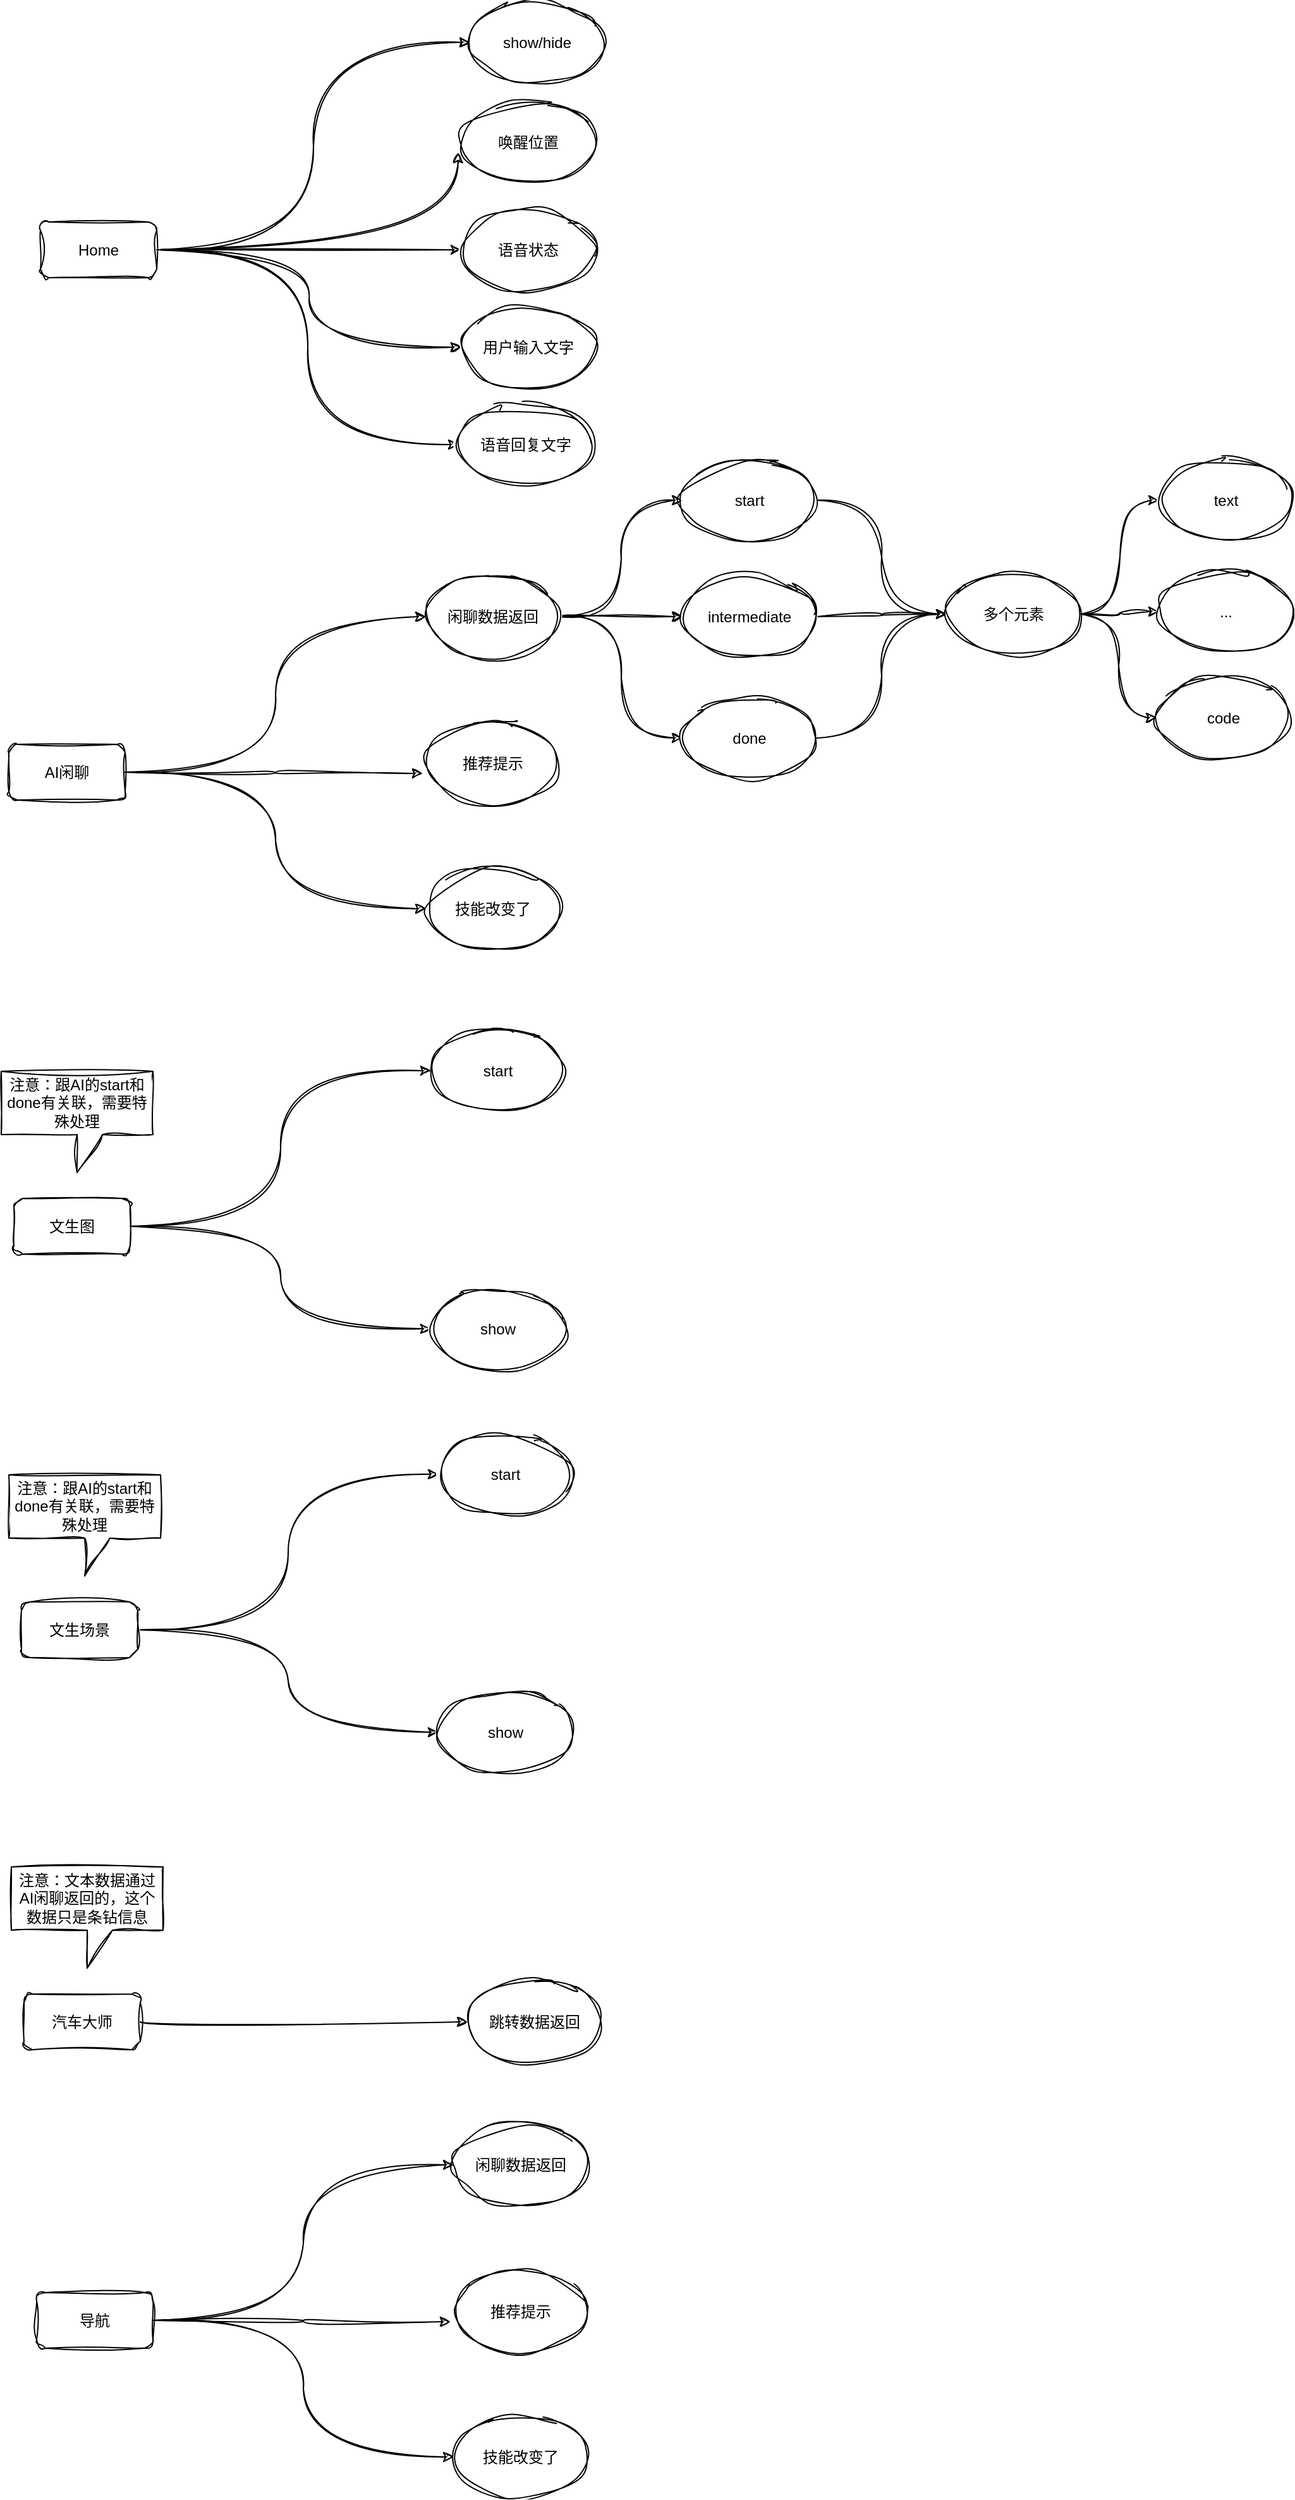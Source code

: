 <mxfile version="26.1.0">
  <diagram name="第 1 页" id="d0FyUr6zz5R3P4r2Fyhk">
    <mxGraphModel dx="1450" dy="626" grid="0" gridSize="10" guides="1" tooltips="1" connect="1" arrows="1" fold="1" page="0" pageScale="1" pageWidth="827" pageHeight="1169" math="0" shadow="0">
      <root>
        <mxCell id="0" />
        <mxCell id="1" parent="0" />
        <mxCell id="DkXdL64v2O5WJMgkYWjZ-5" style="edgeStyle=orthogonalEdgeStyle;rounded=0;orthogonalLoop=1;jettySize=auto;html=1;exitX=1;exitY=0.5;exitDx=0;exitDy=0;entryX=0;entryY=0.5;entryDx=0;entryDy=0;fontFamily=Helvetica;fontSize=12;fontColor=default;sketch=1;curveFitting=1;jiggle=2;curved=1;" edge="1" parent="1" source="DkXdL64v2O5WJMgkYWjZ-1" target="DkXdL64v2O5WJMgkYWjZ-4">
          <mxGeometry relative="1" as="geometry" />
        </mxCell>
        <mxCell id="DkXdL64v2O5WJMgkYWjZ-13" style="edgeStyle=orthogonalEdgeStyle;shape=connector;curved=1;rounded=0;sketch=1;jiggle=2;curveFitting=1;orthogonalLoop=1;jettySize=auto;html=1;exitX=1;exitY=0.5;exitDx=0;exitDy=0;entryX=0;entryY=0.5;entryDx=0;entryDy=0;strokeColor=default;align=center;verticalAlign=middle;fontFamily=Helvetica;fontSize=12;fontColor=default;labelBackgroundColor=default;endArrow=classic;" edge="1" parent="1" source="DkXdL64v2O5WJMgkYWjZ-1" target="DkXdL64v2O5WJMgkYWjZ-7">
          <mxGeometry relative="1" as="geometry" />
        </mxCell>
        <mxCell id="DkXdL64v2O5WJMgkYWjZ-14" style="edgeStyle=orthogonalEdgeStyle;shape=connector;curved=1;rounded=0;sketch=1;jiggle=2;curveFitting=1;orthogonalLoop=1;jettySize=auto;html=1;exitX=1;exitY=0.5;exitDx=0;exitDy=0;entryX=0;entryY=0.5;entryDx=0;entryDy=0;strokeColor=default;align=center;verticalAlign=middle;fontFamily=Helvetica;fontSize=12;fontColor=default;labelBackgroundColor=default;endArrow=classic;" edge="1" parent="1" source="DkXdL64v2O5WJMgkYWjZ-1" target="DkXdL64v2O5WJMgkYWjZ-8">
          <mxGeometry relative="1" as="geometry" />
        </mxCell>
        <mxCell id="DkXdL64v2O5WJMgkYWjZ-15" style="edgeStyle=orthogonalEdgeStyle;shape=connector;curved=1;rounded=0;sketch=1;jiggle=2;curveFitting=1;orthogonalLoop=1;jettySize=auto;html=1;exitX=1;exitY=0.5;exitDx=0;exitDy=0;entryX=0;entryY=0.5;entryDx=0;entryDy=0;strokeColor=default;align=center;verticalAlign=middle;fontFamily=Helvetica;fontSize=12;fontColor=default;labelBackgroundColor=default;endArrow=classic;" edge="1" parent="1" source="DkXdL64v2O5WJMgkYWjZ-1" target="DkXdL64v2O5WJMgkYWjZ-9">
          <mxGeometry relative="1" as="geometry" />
        </mxCell>
        <mxCell id="DkXdL64v2O5WJMgkYWjZ-1" value="Home" style="rounded=1;whiteSpace=wrap;html=1;sketch=1;curveFitting=1;jiggle=2;" vertex="1" parent="1">
          <mxGeometry x="-47" y="297.5" width="92" height="44" as="geometry" />
        </mxCell>
        <mxCell id="DkXdL64v2O5WJMgkYWjZ-4" value="show/hide" style="ellipse;whiteSpace=wrap;html=1;sketch=1;curveFitting=1;jiggle=2;" vertex="1" parent="1">
          <mxGeometry x="293" y="123" width="106" height="65" as="geometry" />
        </mxCell>
        <mxCell id="DkXdL64v2O5WJMgkYWjZ-6" value="唤醒位置" style="ellipse;whiteSpace=wrap;html=1;sketch=1;curveFitting=1;jiggle=2;" vertex="1" parent="1">
          <mxGeometry x="286" y="202" width="106" height="65" as="geometry" />
        </mxCell>
        <mxCell id="DkXdL64v2O5WJMgkYWjZ-7" value="语音状态" style="ellipse;whiteSpace=wrap;html=1;sketch=1;curveFitting=1;jiggle=2;" vertex="1" parent="1">
          <mxGeometry x="286" y="287" width="106" height="65" as="geometry" />
        </mxCell>
        <mxCell id="DkXdL64v2O5WJMgkYWjZ-8" value="用户输入文字" style="ellipse;whiteSpace=wrap;html=1;sketch=1;curveFitting=1;jiggle=2;" vertex="1" parent="1">
          <mxGeometry x="286" y="364" width="106" height="65" as="geometry" />
        </mxCell>
        <mxCell id="DkXdL64v2O5WJMgkYWjZ-9" value="语音回复文字" style="ellipse;whiteSpace=wrap;html=1;sketch=1;curveFitting=1;jiggle=2;" vertex="1" parent="1">
          <mxGeometry x="284" y="441" width="106" height="65" as="geometry" />
        </mxCell>
        <mxCell id="DkXdL64v2O5WJMgkYWjZ-12" style="edgeStyle=orthogonalEdgeStyle;shape=connector;curved=1;rounded=0;sketch=1;jiggle=2;curveFitting=1;orthogonalLoop=1;jettySize=auto;html=1;exitX=1;exitY=0.5;exitDx=0;exitDy=0;entryX=-0.024;entryY=0.623;entryDx=0;entryDy=0;entryPerimeter=0;strokeColor=default;align=center;verticalAlign=middle;fontFamily=Helvetica;fontSize=12;fontColor=default;labelBackgroundColor=default;endArrow=classic;" edge="1" parent="1" source="DkXdL64v2O5WJMgkYWjZ-1" target="DkXdL64v2O5WJMgkYWjZ-6">
          <mxGeometry relative="1" as="geometry" />
        </mxCell>
        <mxCell id="DkXdL64v2O5WJMgkYWjZ-26" style="edgeStyle=orthogonalEdgeStyle;rounded=0;orthogonalLoop=1;jettySize=auto;html=1;exitX=1;exitY=0.5;exitDx=0;exitDy=0;entryX=0;entryY=0.5;entryDx=0;entryDy=0;fontFamily=Helvetica;fontSize=12;fontColor=default;sketch=1;curveFitting=1;jiggle=2;curved=1;" edge="1" parent="1" source="DkXdL64v2O5WJMgkYWjZ-30" target="DkXdL64v2O5WJMgkYWjZ-31">
          <mxGeometry relative="1" as="geometry" />
        </mxCell>
        <mxCell id="DkXdL64v2O5WJMgkYWjZ-27" style="edgeStyle=orthogonalEdgeStyle;shape=connector;curved=1;rounded=0;sketch=1;jiggle=2;curveFitting=1;orthogonalLoop=1;jettySize=auto;html=1;exitX=1;exitY=0.5;exitDx=0;exitDy=0;entryX=0;entryY=0.5;entryDx=0;entryDy=0;strokeColor=default;align=center;verticalAlign=middle;fontFamily=Helvetica;fontSize=12;fontColor=default;labelBackgroundColor=default;endArrow=classic;" edge="1" parent="1" source="DkXdL64v2O5WJMgkYWjZ-30" target="DkXdL64v2O5WJMgkYWjZ-33">
          <mxGeometry relative="1" as="geometry" />
        </mxCell>
        <mxCell id="DkXdL64v2O5WJMgkYWjZ-30" value="AI闲聊" style="rounded=1;whiteSpace=wrap;html=1;sketch=1;curveFitting=1;jiggle=2;" vertex="1" parent="1">
          <mxGeometry x="-72" y="710.5" width="92" height="44" as="geometry" />
        </mxCell>
        <mxCell id="DkXdL64v2O5WJMgkYWjZ-40" style="edgeStyle=orthogonalEdgeStyle;shape=connector;curved=1;rounded=0;sketch=1;jiggle=2;curveFitting=1;orthogonalLoop=1;jettySize=auto;html=1;exitX=1;exitY=0.5;exitDx=0;exitDy=0;entryX=0;entryY=0.5;entryDx=0;entryDy=0;strokeColor=default;align=center;verticalAlign=middle;fontFamily=Helvetica;fontSize=12;fontColor=default;labelBackgroundColor=default;endArrow=classic;" edge="1" parent="1" source="DkXdL64v2O5WJMgkYWjZ-31" target="DkXdL64v2O5WJMgkYWjZ-37">
          <mxGeometry relative="1" as="geometry" />
        </mxCell>
        <mxCell id="DkXdL64v2O5WJMgkYWjZ-41" style="edgeStyle=orthogonalEdgeStyle;shape=connector;curved=1;rounded=0;sketch=1;jiggle=2;curveFitting=1;orthogonalLoop=1;jettySize=auto;html=1;exitX=1;exitY=0.5;exitDx=0;exitDy=0;entryX=0;entryY=0.5;entryDx=0;entryDy=0;strokeColor=default;align=center;verticalAlign=middle;fontFamily=Helvetica;fontSize=12;fontColor=default;labelBackgroundColor=default;endArrow=classic;" edge="1" parent="1" source="DkXdL64v2O5WJMgkYWjZ-31" target="DkXdL64v2O5WJMgkYWjZ-38">
          <mxGeometry relative="1" as="geometry" />
        </mxCell>
        <mxCell id="DkXdL64v2O5WJMgkYWjZ-42" style="edgeStyle=orthogonalEdgeStyle;shape=connector;curved=1;rounded=0;sketch=1;jiggle=2;curveFitting=1;orthogonalLoop=1;jettySize=auto;html=1;exitX=1;exitY=0.5;exitDx=0;exitDy=0;entryX=0;entryY=0.5;entryDx=0;entryDy=0;strokeColor=default;align=center;verticalAlign=middle;fontFamily=Helvetica;fontSize=12;fontColor=default;labelBackgroundColor=default;endArrow=classic;" edge="1" parent="1" source="DkXdL64v2O5WJMgkYWjZ-31" target="DkXdL64v2O5WJMgkYWjZ-39">
          <mxGeometry relative="1" as="geometry" />
        </mxCell>
        <mxCell id="DkXdL64v2O5WJMgkYWjZ-31" value="闲聊数据返回" style="ellipse;whiteSpace=wrap;html=1;sketch=1;curveFitting=1;jiggle=2;" vertex="1" parent="1">
          <mxGeometry x="258" y="577" width="106" height="65" as="geometry" />
        </mxCell>
        <mxCell id="DkXdL64v2O5WJMgkYWjZ-32" value="推荐提示" style="ellipse;whiteSpace=wrap;html=1;sketch=1;curveFitting=1;jiggle=2;" vertex="1" parent="1">
          <mxGeometry x="258" y="693" width="106" height="65" as="geometry" />
        </mxCell>
        <mxCell id="DkXdL64v2O5WJMgkYWjZ-33" value="技能改变了" style="ellipse;whiteSpace=wrap;html=1;sketch=1;curveFitting=1;jiggle=2;" vertex="1" parent="1">
          <mxGeometry x="258" y="808" width="106" height="65" as="geometry" />
        </mxCell>
        <mxCell id="DkXdL64v2O5WJMgkYWjZ-36" style="edgeStyle=orthogonalEdgeStyle;shape=connector;curved=1;rounded=0;sketch=1;jiggle=2;curveFitting=1;orthogonalLoop=1;jettySize=auto;html=1;exitX=1;exitY=0.5;exitDx=0;exitDy=0;entryX=-0.024;entryY=0.623;entryDx=0;entryDy=0;entryPerimeter=0;strokeColor=default;align=center;verticalAlign=middle;fontFamily=Helvetica;fontSize=12;fontColor=default;labelBackgroundColor=default;endArrow=classic;" edge="1" parent="1" source="DkXdL64v2O5WJMgkYWjZ-30" target="DkXdL64v2O5WJMgkYWjZ-32">
          <mxGeometry relative="1" as="geometry" />
        </mxCell>
        <mxCell id="DkXdL64v2O5WJMgkYWjZ-58" style="edgeStyle=orthogonalEdgeStyle;shape=connector;curved=1;rounded=0;sketch=1;jiggle=2;curveFitting=1;orthogonalLoop=1;jettySize=auto;html=1;exitX=1;exitY=0.5;exitDx=0;exitDy=0;entryX=0;entryY=0.5;entryDx=0;entryDy=0;strokeColor=default;align=center;verticalAlign=middle;fontFamily=Helvetica;fontSize=12;fontColor=default;labelBackgroundColor=default;endArrow=classic;" edge="1" parent="1" source="DkXdL64v2O5WJMgkYWjZ-37" target="DkXdL64v2O5WJMgkYWjZ-57">
          <mxGeometry relative="1" as="geometry" />
        </mxCell>
        <mxCell id="DkXdL64v2O5WJMgkYWjZ-37" value="start" style="ellipse;whiteSpace=wrap;html=1;sketch=1;curveFitting=1;jiggle=2;" vertex="1" parent="1">
          <mxGeometry x="461" y="485" width="106" height="65" as="geometry" />
        </mxCell>
        <mxCell id="DkXdL64v2O5WJMgkYWjZ-59" style="edgeStyle=orthogonalEdgeStyle;shape=connector;curved=1;rounded=0;sketch=1;jiggle=2;curveFitting=1;orthogonalLoop=1;jettySize=auto;html=1;exitX=1;exitY=0.5;exitDx=0;exitDy=0;strokeColor=default;align=center;verticalAlign=middle;fontFamily=Helvetica;fontSize=12;fontColor=default;labelBackgroundColor=default;endArrow=classic;" edge="1" parent="1" source="DkXdL64v2O5WJMgkYWjZ-38" target="DkXdL64v2O5WJMgkYWjZ-57">
          <mxGeometry relative="1" as="geometry" />
        </mxCell>
        <mxCell id="DkXdL64v2O5WJMgkYWjZ-38" value="intermediate" style="ellipse;whiteSpace=wrap;html=1;sketch=1;curveFitting=1;jiggle=2;" vertex="1" parent="1">
          <mxGeometry x="461" y="577" width="106" height="65" as="geometry" />
        </mxCell>
        <mxCell id="DkXdL64v2O5WJMgkYWjZ-60" style="edgeStyle=orthogonalEdgeStyle;shape=connector;curved=1;rounded=0;sketch=1;jiggle=2;curveFitting=1;orthogonalLoop=1;jettySize=auto;html=1;exitX=1;exitY=0.5;exitDx=0;exitDy=0;entryX=0;entryY=0.5;entryDx=0;entryDy=0;strokeColor=default;align=center;verticalAlign=middle;fontFamily=Helvetica;fontSize=12;fontColor=default;labelBackgroundColor=default;endArrow=classic;" edge="1" parent="1" source="DkXdL64v2O5WJMgkYWjZ-39" target="DkXdL64v2O5WJMgkYWjZ-57">
          <mxGeometry relative="1" as="geometry" />
        </mxCell>
        <mxCell id="DkXdL64v2O5WJMgkYWjZ-39" value="done" style="ellipse;whiteSpace=wrap;html=1;sketch=1;curveFitting=1;jiggle=2;" vertex="1" parent="1">
          <mxGeometry x="461" y="673" width="106" height="65" as="geometry" />
        </mxCell>
        <mxCell id="DkXdL64v2O5WJMgkYWjZ-43" style="edgeStyle=orthogonalEdgeStyle;rounded=0;orthogonalLoop=1;jettySize=auto;html=1;exitX=1;exitY=0.5;exitDx=0;exitDy=0;entryX=0;entryY=0.5;entryDx=0;entryDy=0;fontFamily=Helvetica;fontSize=12;fontColor=default;sketch=1;curveFitting=1;jiggle=2;curved=1;" edge="1" parent="1" source="DkXdL64v2O5WJMgkYWjZ-45" target="DkXdL64v2O5WJMgkYWjZ-46">
          <mxGeometry relative="1" as="geometry" />
        </mxCell>
        <mxCell id="DkXdL64v2O5WJMgkYWjZ-44" style="edgeStyle=orthogonalEdgeStyle;shape=connector;curved=1;rounded=0;sketch=1;jiggle=2;curveFitting=1;orthogonalLoop=1;jettySize=auto;html=1;exitX=1;exitY=0.5;exitDx=0;exitDy=0;entryX=0;entryY=0.5;entryDx=0;entryDy=0;strokeColor=default;align=center;verticalAlign=middle;fontFamily=Helvetica;fontSize=12;fontColor=default;labelBackgroundColor=default;endArrow=classic;" edge="1" parent="1" source="DkXdL64v2O5WJMgkYWjZ-45" target="DkXdL64v2O5WJMgkYWjZ-48">
          <mxGeometry relative="1" as="geometry" />
        </mxCell>
        <mxCell id="DkXdL64v2O5WJMgkYWjZ-45" value="文生图" style="rounded=1;whiteSpace=wrap;html=1;sketch=1;curveFitting=1;jiggle=2;" vertex="1" parent="1">
          <mxGeometry x="-68" y="1069.5" width="92" height="44" as="geometry" />
        </mxCell>
        <mxCell id="DkXdL64v2O5WJMgkYWjZ-46" value="start" style="ellipse;whiteSpace=wrap;html=1;sketch=1;curveFitting=1;jiggle=2;" vertex="1" parent="1">
          <mxGeometry x="262" y="936" width="106" height="65" as="geometry" />
        </mxCell>
        <mxCell id="DkXdL64v2O5WJMgkYWjZ-48" value="show" style="ellipse;whiteSpace=wrap;html=1;sketch=1;curveFitting=1;jiggle=2;" vertex="1" parent="1">
          <mxGeometry x="262" y="1140" width="106" height="65" as="geometry" />
        </mxCell>
        <mxCell id="DkXdL64v2O5WJMgkYWjZ-50" value="注意：跟AI的start和done有关联，需要特殊处理" style="shape=callout;whiteSpace=wrap;html=1;perimeter=calloutPerimeter;sketch=1;jiggle=2;curveFitting=1;strokeColor=default;align=center;verticalAlign=middle;fontFamily=Helvetica;fontSize=12;fontColor=default;labelBackgroundColor=default;fillColor=default;" vertex="1" parent="1">
          <mxGeometry x="-78" y="969" width="120" height="80" as="geometry" />
        </mxCell>
        <mxCell id="DkXdL64v2O5WJMgkYWjZ-51" style="edgeStyle=orthogonalEdgeStyle;rounded=0;orthogonalLoop=1;jettySize=auto;html=1;exitX=1;exitY=0.5;exitDx=0;exitDy=0;entryX=0;entryY=0.5;entryDx=0;entryDy=0;fontFamily=Helvetica;fontSize=12;fontColor=default;sketch=1;curveFitting=1;jiggle=2;curved=1;" edge="1" parent="1" source="DkXdL64v2O5WJMgkYWjZ-53" target="DkXdL64v2O5WJMgkYWjZ-54">
          <mxGeometry relative="1" as="geometry" />
        </mxCell>
        <mxCell id="DkXdL64v2O5WJMgkYWjZ-52" style="edgeStyle=orthogonalEdgeStyle;shape=connector;curved=1;rounded=0;sketch=1;jiggle=2;curveFitting=1;orthogonalLoop=1;jettySize=auto;html=1;exitX=1;exitY=0.5;exitDx=0;exitDy=0;entryX=0;entryY=0.5;entryDx=0;entryDy=0;strokeColor=default;align=center;verticalAlign=middle;fontFamily=Helvetica;fontSize=12;fontColor=default;labelBackgroundColor=default;endArrow=classic;" edge="1" parent="1" source="DkXdL64v2O5WJMgkYWjZ-53" target="DkXdL64v2O5WJMgkYWjZ-55">
          <mxGeometry relative="1" as="geometry" />
        </mxCell>
        <mxCell id="DkXdL64v2O5WJMgkYWjZ-53" value="文生场景" style="rounded=1;whiteSpace=wrap;html=1;sketch=1;curveFitting=1;jiggle=2;" vertex="1" parent="1">
          <mxGeometry x="-62" y="1388.5" width="92" height="44" as="geometry" />
        </mxCell>
        <mxCell id="DkXdL64v2O5WJMgkYWjZ-54" value="start" style="ellipse;whiteSpace=wrap;html=1;sketch=1;curveFitting=1;jiggle=2;" vertex="1" parent="1">
          <mxGeometry x="268" y="1255" width="106" height="65" as="geometry" />
        </mxCell>
        <mxCell id="DkXdL64v2O5WJMgkYWjZ-55" value="show" style="ellipse;whiteSpace=wrap;html=1;sketch=1;curveFitting=1;jiggle=2;" vertex="1" parent="1">
          <mxGeometry x="268" y="1459" width="106" height="65" as="geometry" />
        </mxCell>
        <mxCell id="DkXdL64v2O5WJMgkYWjZ-56" value="注意：跟AI的start和done有关联，需要特殊处理" style="shape=callout;whiteSpace=wrap;html=1;perimeter=calloutPerimeter;sketch=1;jiggle=2;curveFitting=1;strokeColor=default;align=center;verticalAlign=middle;fontFamily=Helvetica;fontSize=12;fontColor=default;labelBackgroundColor=default;fillColor=default;" vertex="1" parent="1">
          <mxGeometry x="-72" y="1288" width="120" height="80" as="geometry" />
        </mxCell>
        <mxCell id="DkXdL64v2O5WJMgkYWjZ-64" style="edgeStyle=orthogonalEdgeStyle;shape=connector;curved=1;rounded=0;sketch=1;jiggle=2;curveFitting=1;orthogonalLoop=1;jettySize=auto;html=1;exitX=1;exitY=0.5;exitDx=0;exitDy=0;entryX=0;entryY=0.5;entryDx=0;entryDy=0;strokeColor=default;align=center;verticalAlign=middle;fontFamily=Helvetica;fontSize=12;fontColor=default;labelBackgroundColor=default;endArrow=classic;" edge="1" parent="1" source="DkXdL64v2O5WJMgkYWjZ-57" target="DkXdL64v2O5WJMgkYWjZ-61">
          <mxGeometry relative="1" as="geometry" />
        </mxCell>
        <mxCell id="DkXdL64v2O5WJMgkYWjZ-65" style="edgeStyle=orthogonalEdgeStyle;shape=connector;curved=1;rounded=0;sketch=1;jiggle=2;curveFitting=1;orthogonalLoop=1;jettySize=auto;html=1;exitX=1;exitY=0.5;exitDx=0;exitDy=0;entryX=0;entryY=0.5;entryDx=0;entryDy=0;strokeColor=default;align=center;verticalAlign=middle;fontFamily=Helvetica;fontSize=12;fontColor=default;labelBackgroundColor=default;endArrow=classic;" edge="1" parent="1" source="DkXdL64v2O5WJMgkYWjZ-57" target="DkXdL64v2O5WJMgkYWjZ-62">
          <mxGeometry relative="1" as="geometry" />
        </mxCell>
        <mxCell id="DkXdL64v2O5WJMgkYWjZ-66" style="edgeStyle=orthogonalEdgeStyle;shape=connector;curved=1;rounded=0;sketch=1;jiggle=2;curveFitting=1;orthogonalLoop=1;jettySize=auto;html=1;exitX=1;exitY=0.5;exitDx=0;exitDy=0;entryX=0;entryY=0.5;entryDx=0;entryDy=0;strokeColor=default;align=center;verticalAlign=middle;fontFamily=Helvetica;fontSize=12;fontColor=default;labelBackgroundColor=default;endArrow=classic;" edge="1" parent="1" source="DkXdL64v2O5WJMgkYWjZ-57" target="DkXdL64v2O5WJMgkYWjZ-63">
          <mxGeometry relative="1" as="geometry" />
        </mxCell>
        <mxCell id="DkXdL64v2O5WJMgkYWjZ-57" value="多个元素" style="ellipse;whiteSpace=wrap;html=1;sketch=1;curveFitting=1;jiggle=2;" vertex="1" parent="1">
          <mxGeometry x="670" y="575" width="106" height="65" as="geometry" />
        </mxCell>
        <mxCell id="DkXdL64v2O5WJMgkYWjZ-61" value="text" style="ellipse;whiteSpace=wrap;html=1;sketch=1;curveFitting=1;jiggle=2;" vertex="1" parent="1">
          <mxGeometry x="838" y="485" width="106" height="65" as="geometry" />
        </mxCell>
        <mxCell id="DkXdL64v2O5WJMgkYWjZ-62" value="..." style="ellipse;whiteSpace=wrap;html=1;sketch=1;curveFitting=1;jiggle=2;" vertex="1" parent="1">
          <mxGeometry x="838" y="573" width="106" height="65" as="geometry" />
        </mxCell>
        <mxCell id="DkXdL64v2O5WJMgkYWjZ-63" value="code" style="ellipse;whiteSpace=wrap;html=1;sketch=1;curveFitting=1;jiggle=2;" vertex="1" parent="1">
          <mxGeometry x="836" y="657" width="106" height="65" as="geometry" />
        </mxCell>
        <mxCell id="DkXdL64v2O5WJMgkYWjZ-68" style="edgeStyle=orthogonalEdgeStyle;shape=connector;curved=1;rounded=0;sketch=1;jiggle=2;curveFitting=1;orthogonalLoop=1;jettySize=auto;html=1;exitX=1;exitY=0.5;exitDx=0;exitDy=0;entryX=0;entryY=0.5;entryDx=0;entryDy=0;strokeColor=default;align=center;verticalAlign=middle;fontFamily=Helvetica;fontSize=12;fontColor=default;labelBackgroundColor=default;endArrow=classic;" edge="1" parent="1" source="DkXdL64v2O5WJMgkYWjZ-69" target="DkXdL64v2O5WJMgkYWjZ-71">
          <mxGeometry relative="1" as="geometry" />
        </mxCell>
        <mxCell id="DkXdL64v2O5WJMgkYWjZ-69" value="汽车大师" style="rounded=1;whiteSpace=wrap;html=1;sketch=1;curveFitting=1;jiggle=2;" vertex="1" parent="1">
          <mxGeometry x="-60" y="1698.5" width="92" height="44" as="geometry" />
        </mxCell>
        <mxCell id="DkXdL64v2O5WJMgkYWjZ-71" value="跳转数据返回" style="ellipse;whiteSpace=wrap;html=1;sketch=1;curveFitting=1;jiggle=2;" vertex="1" parent="1">
          <mxGeometry x="291" y="1688" width="106" height="65" as="geometry" />
        </mxCell>
        <mxCell id="DkXdL64v2O5WJMgkYWjZ-72" value="注意：文本数据通过AI闲聊返回的，这个数据只是条钻信息" style="shape=callout;whiteSpace=wrap;html=1;perimeter=calloutPerimeter;sketch=1;jiggle=2;curveFitting=1;strokeColor=default;align=center;verticalAlign=middle;fontFamily=Helvetica;fontSize=12;fontColor=default;labelBackgroundColor=default;fillColor=default;" vertex="1" parent="1">
          <mxGeometry x="-70" y="1598" width="120" height="80" as="geometry" />
        </mxCell>
        <mxCell id="DkXdL64v2O5WJMgkYWjZ-73" style="edgeStyle=orthogonalEdgeStyle;rounded=0;orthogonalLoop=1;jettySize=auto;html=1;exitX=1;exitY=0.5;exitDx=0;exitDy=0;entryX=0;entryY=0.5;entryDx=0;entryDy=0;fontFamily=Helvetica;fontSize=12;fontColor=default;sketch=1;curveFitting=1;jiggle=2;curved=1;" edge="1" parent="1" source="DkXdL64v2O5WJMgkYWjZ-75" target="DkXdL64v2O5WJMgkYWjZ-76">
          <mxGeometry relative="1" as="geometry" />
        </mxCell>
        <mxCell id="DkXdL64v2O5WJMgkYWjZ-74" style="edgeStyle=orthogonalEdgeStyle;shape=connector;curved=1;rounded=0;sketch=1;jiggle=2;curveFitting=1;orthogonalLoop=1;jettySize=auto;html=1;exitX=1;exitY=0.5;exitDx=0;exitDy=0;entryX=0;entryY=0.5;entryDx=0;entryDy=0;strokeColor=default;align=center;verticalAlign=middle;fontFamily=Helvetica;fontSize=12;fontColor=default;labelBackgroundColor=default;endArrow=classic;" edge="1" parent="1" source="DkXdL64v2O5WJMgkYWjZ-75" target="DkXdL64v2O5WJMgkYWjZ-78">
          <mxGeometry relative="1" as="geometry" />
        </mxCell>
        <mxCell id="DkXdL64v2O5WJMgkYWjZ-75" value="导航" style="rounded=1;whiteSpace=wrap;html=1;sketch=1;curveFitting=1;jiggle=2;" vertex="1" parent="1">
          <mxGeometry x="-50" y="1934.5" width="92" height="44" as="geometry" />
        </mxCell>
        <mxCell id="DkXdL64v2O5WJMgkYWjZ-76" value="闲聊数据返回" style="ellipse;whiteSpace=wrap;html=1;sketch=1;curveFitting=1;jiggle=2;" vertex="1" parent="1">
          <mxGeometry x="280" y="1801" width="106" height="65" as="geometry" />
        </mxCell>
        <mxCell id="DkXdL64v2O5WJMgkYWjZ-77" value="推荐提示" style="ellipse;whiteSpace=wrap;html=1;sketch=1;curveFitting=1;jiggle=2;" vertex="1" parent="1">
          <mxGeometry x="280" y="1917" width="106" height="65" as="geometry" />
        </mxCell>
        <mxCell id="DkXdL64v2O5WJMgkYWjZ-78" value="技能改变了" style="ellipse;whiteSpace=wrap;html=1;sketch=1;curveFitting=1;jiggle=2;" vertex="1" parent="1">
          <mxGeometry x="280" y="2032" width="106" height="65" as="geometry" />
        </mxCell>
        <mxCell id="DkXdL64v2O5WJMgkYWjZ-79" style="edgeStyle=orthogonalEdgeStyle;shape=connector;curved=1;rounded=0;sketch=1;jiggle=2;curveFitting=1;orthogonalLoop=1;jettySize=auto;html=1;exitX=1;exitY=0.5;exitDx=0;exitDy=0;entryX=-0.024;entryY=0.623;entryDx=0;entryDy=0;entryPerimeter=0;strokeColor=default;align=center;verticalAlign=middle;fontFamily=Helvetica;fontSize=12;fontColor=default;labelBackgroundColor=default;endArrow=classic;" edge="1" parent="1" source="DkXdL64v2O5WJMgkYWjZ-75" target="DkXdL64v2O5WJMgkYWjZ-77">
          <mxGeometry relative="1" as="geometry" />
        </mxCell>
      </root>
    </mxGraphModel>
  </diagram>
</mxfile>
